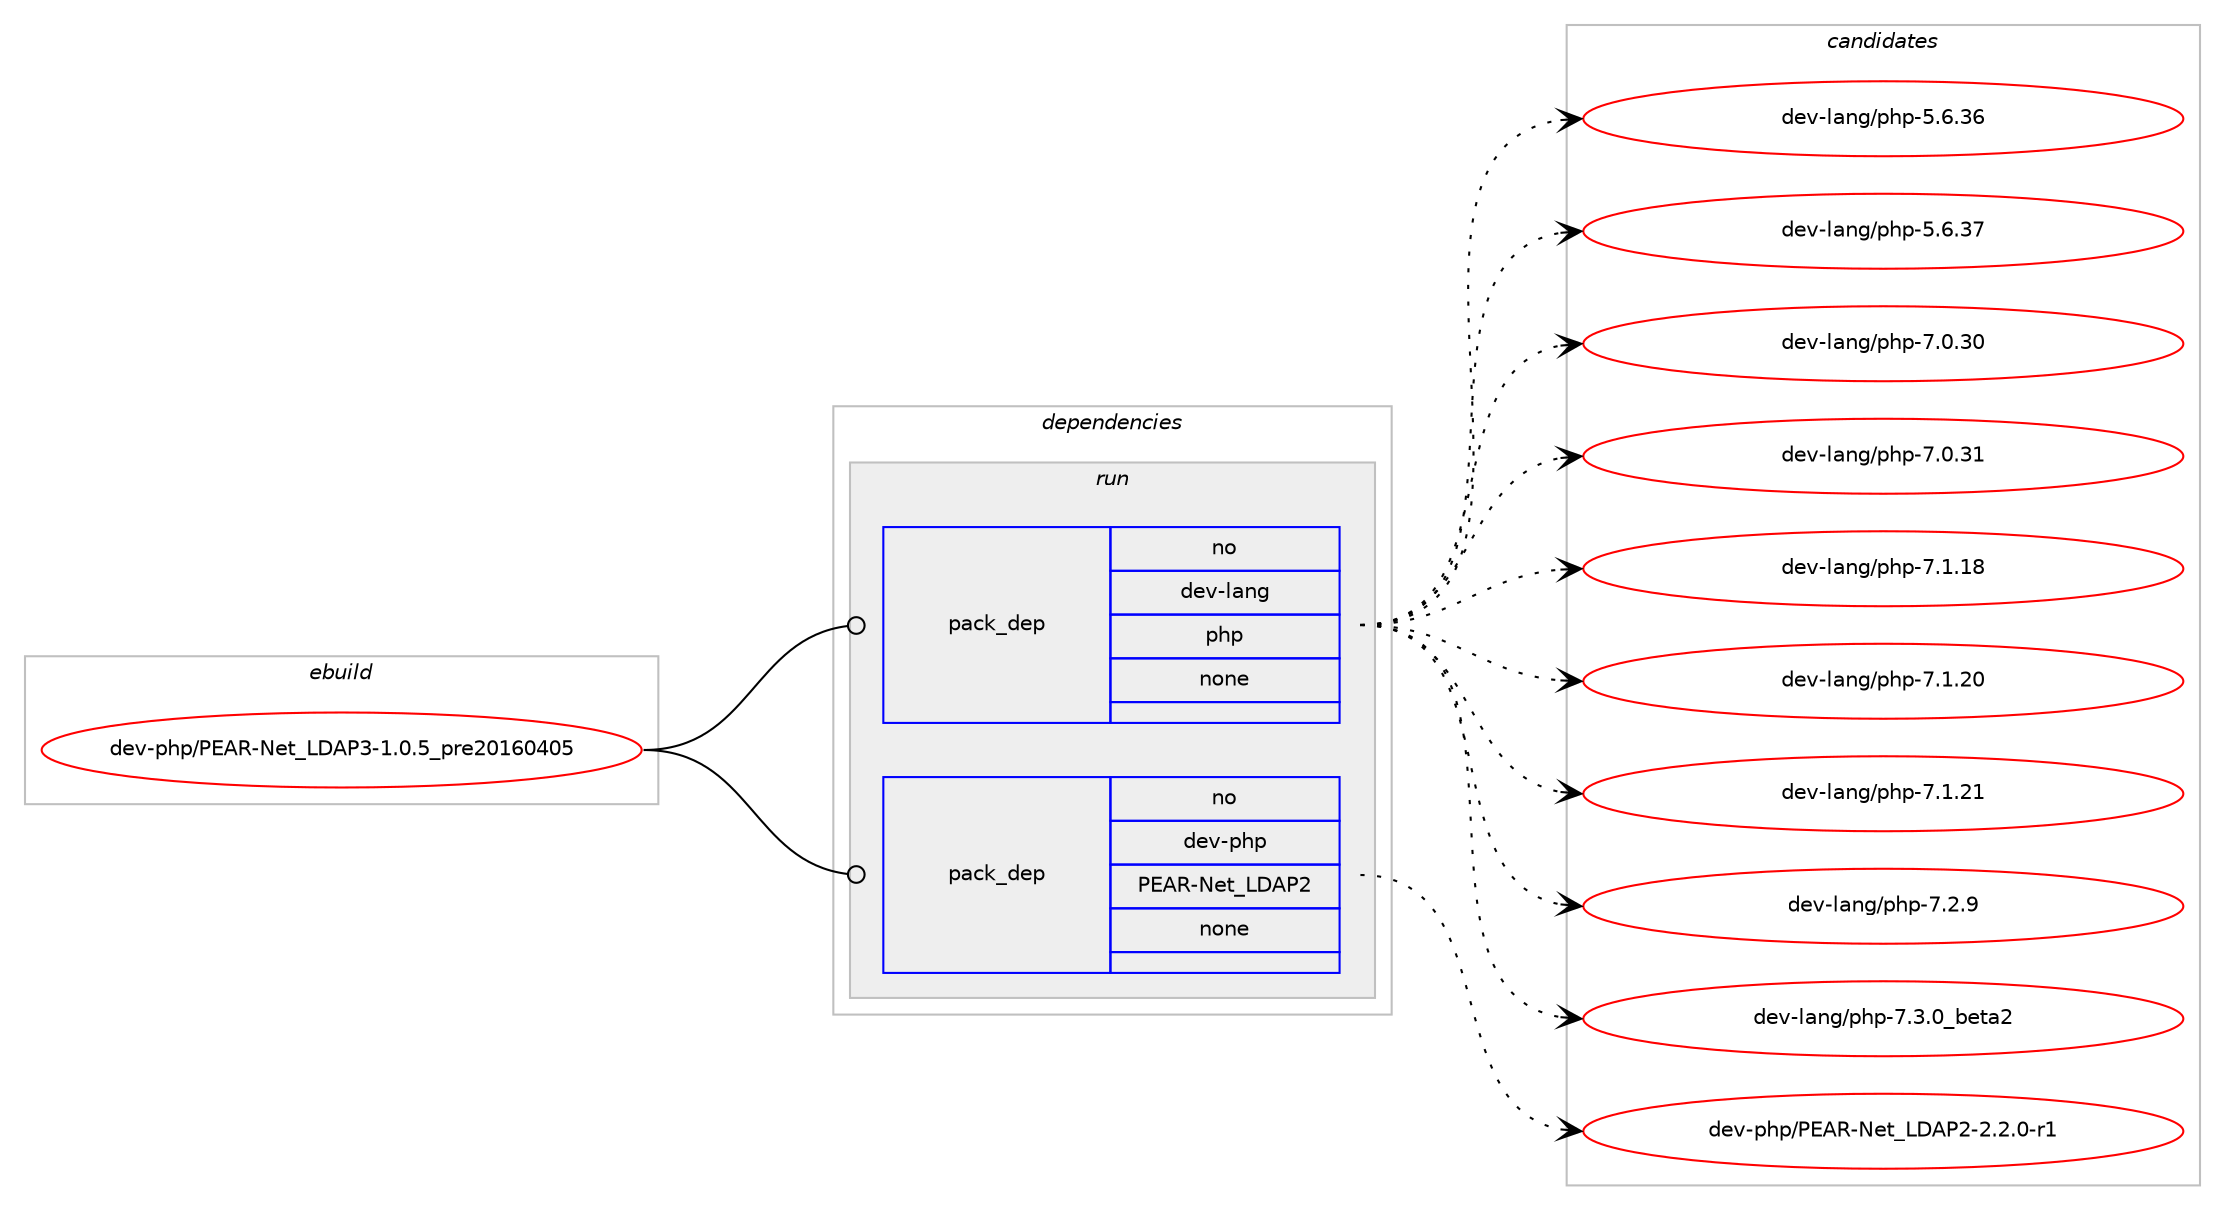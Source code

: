 digraph prolog {

# *************
# Graph options
# *************

newrank=true;
concentrate=true;
compound=true;
graph [rankdir=LR,fontname=Helvetica,fontsize=10,ranksep=1.5];#, ranksep=2.5, nodesep=0.2];
edge  [arrowhead=vee];
node  [fontname=Helvetica,fontsize=10];

# **********
# The ebuild
# **********

subgraph cluster_leftcol {
color=gray;
rank=same;
label=<<i>ebuild</i>>;
id [label="dev-php/PEAR-Net_LDAP3-1.0.5_pre20160405", color=red, width=4, href="../dev-php/PEAR-Net_LDAP3-1.0.5_pre20160405.svg"];
}

# ****************
# The dependencies
# ****************

subgraph cluster_midcol {
color=gray;
label=<<i>dependencies</i>>;
subgraph cluster_compile {
fillcolor="#eeeeee";
style=filled;
label=<<i>compile</i>>;
}
subgraph cluster_compileandrun {
fillcolor="#eeeeee";
style=filled;
label=<<i>compile and run</i>>;
}
subgraph cluster_run {
fillcolor="#eeeeee";
style=filled;
label=<<i>run</i>>;
subgraph pack2928 {
dependency4308 [label=<<TABLE BORDER="0" CELLBORDER="1" CELLSPACING="0" CELLPADDING="4" WIDTH="220"><TR><TD ROWSPAN="6" CELLPADDING="30">pack_dep</TD></TR><TR><TD WIDTH="110">no</TD></TR><TR><TD>dev-lang</TD></TR><TR><TD>php</TD></TR><TR><TD>none</TD></TR><TR><TD></TD></TR></TABLE>>, shape=none, color=blue];
}
id:e -> dependency4308:w [weight=20,style="solid",arrowhead="odot"];
subgraph pack2929 {
dependency4309 [label=<<TABLE BORDER="0" CELLBORDER="1" CELLSPACING="0" CELLPADDING="4" WIDTH="220"><TR><TD ROWSPAN="6" CELLPADDING="30">pack_dep</TD></TR><TR><TD WIDTH="110">no</TD></TR><TR><TD>dev-php</TD></TR><TR><TD>PEAR-Net_LDAP2</TD></TR><TR><TD>none</TD></TR><TR><TD></TD></TR></TABLE>>, shape=none, color=blue];
}
id:e -> dependency4309:w [weight=20,style="solid",arrowhead="odot"];
}
}

# **************
# The candidates
# **************

subgraph cluster_choices {
rank=same;
color=gray;
label=<<i>candidates</i>>;

subgraph choice2928 {
color=black;
nodesep=1;
choice10010111845108971101034711210411245534654465154 [label="dev-lang/php-5.6.36", color=red, width=4,href="../dev-lang/php-5.6.36.svg"];
choice10010111845108971101034711210411245534654465155 [label="dev-lang/php-5.6.37", color=red, width=4,href="../dev-lang/php-5.6.37.svg"];
choice10010111845108971101034711210411245554648465148 [label="dev-lang/php-7.0.30", color=red, width=4,href="../dev-lang/php-7.0.30.svg"];
choice10010111845108971101034711210411245554648465149 [label="dev-lang/php-7.0.31", color=red, width=4,href="../dev-lang/php-7.0.31.svg"];
choice10010111845108971101034711210411245554649464956 [label="dev-lang/php-7.1.18", color=red, width=4,href="../dev-lang/php-7.1.18.svg"];
choice10010111845108971101034711210411245554649465048 [label="dev-lang/php-7.1.20", color=red, width=4,href="../dev-lang/php-7.1.20.svg"];
choice10010111845108971101034711210411245554649465049 [label="dev-lang/php-7.1.21", color=red, width=4,href="../dev-lang/php-7.1.21.svg"];
choice100101118451089711010347112104112455546504657 [label="dev-lang/php-7.2.9", color=red, width=4,href="../dev-lang/php-7.2.9.svg"];
choice10010111845108971101034711210411245554651464895981011169750 [label="dev-lang/php-7.3.0_beta2", color=red, width=4,href="../dev-lang/php-7.3.0_beta2.svg"];
dependency4308:e -> choice10010111845108971101034711210411245534654465154:w [style=dotted,weight="100"];
dependency4308:e -> choice10010111845108971101034711210411245534654465155:w [style=dotted,weight="100"];
dependency4308:e -> choice10010111845108971101034711210411245554648465148:w [style=dotted,weight="100"];
dependency4308:e -> choice10010111845108971101034711210411245554648465149:w [style=dotted,weight="100"];
dependency4308:e -> choice10010111845108971101034711210411245554649464956:w [style=dotted,weight="100"];
dependency4308:e -> choice10010111845108971101034711210411245554649465048:w [style=dotted,weight="100"];
dependency4308:e -> choice10010111845108971101034711210411245554649465049:w [style=dotted,weight="100"];
dependency4308:e -> choice100101118451089711010347112104112455546504657:w [style=dotted,weight="100"];
dependency4308:e -> choice10010111845108971101034711210411245554651464895981011169750:w [style=dotted,weight="100"];
}
subgraph choice2929 {
color=black;
nodesep=1;
choice10010111845112104112478069658245781011169576686580504550465046484511449 [label="dev-php/PEAR-Net_LDAP2-2.2.0-r1", color=red, width=4,href="../dev-php/PEAR-Net_LDAP2-2.2.0-r1.svg"];
dependency4309:e -> choice10010111845112104112478069658245781011169576686580504550465046484511449:w [style=dotted,weight="100"];
}
}

}

